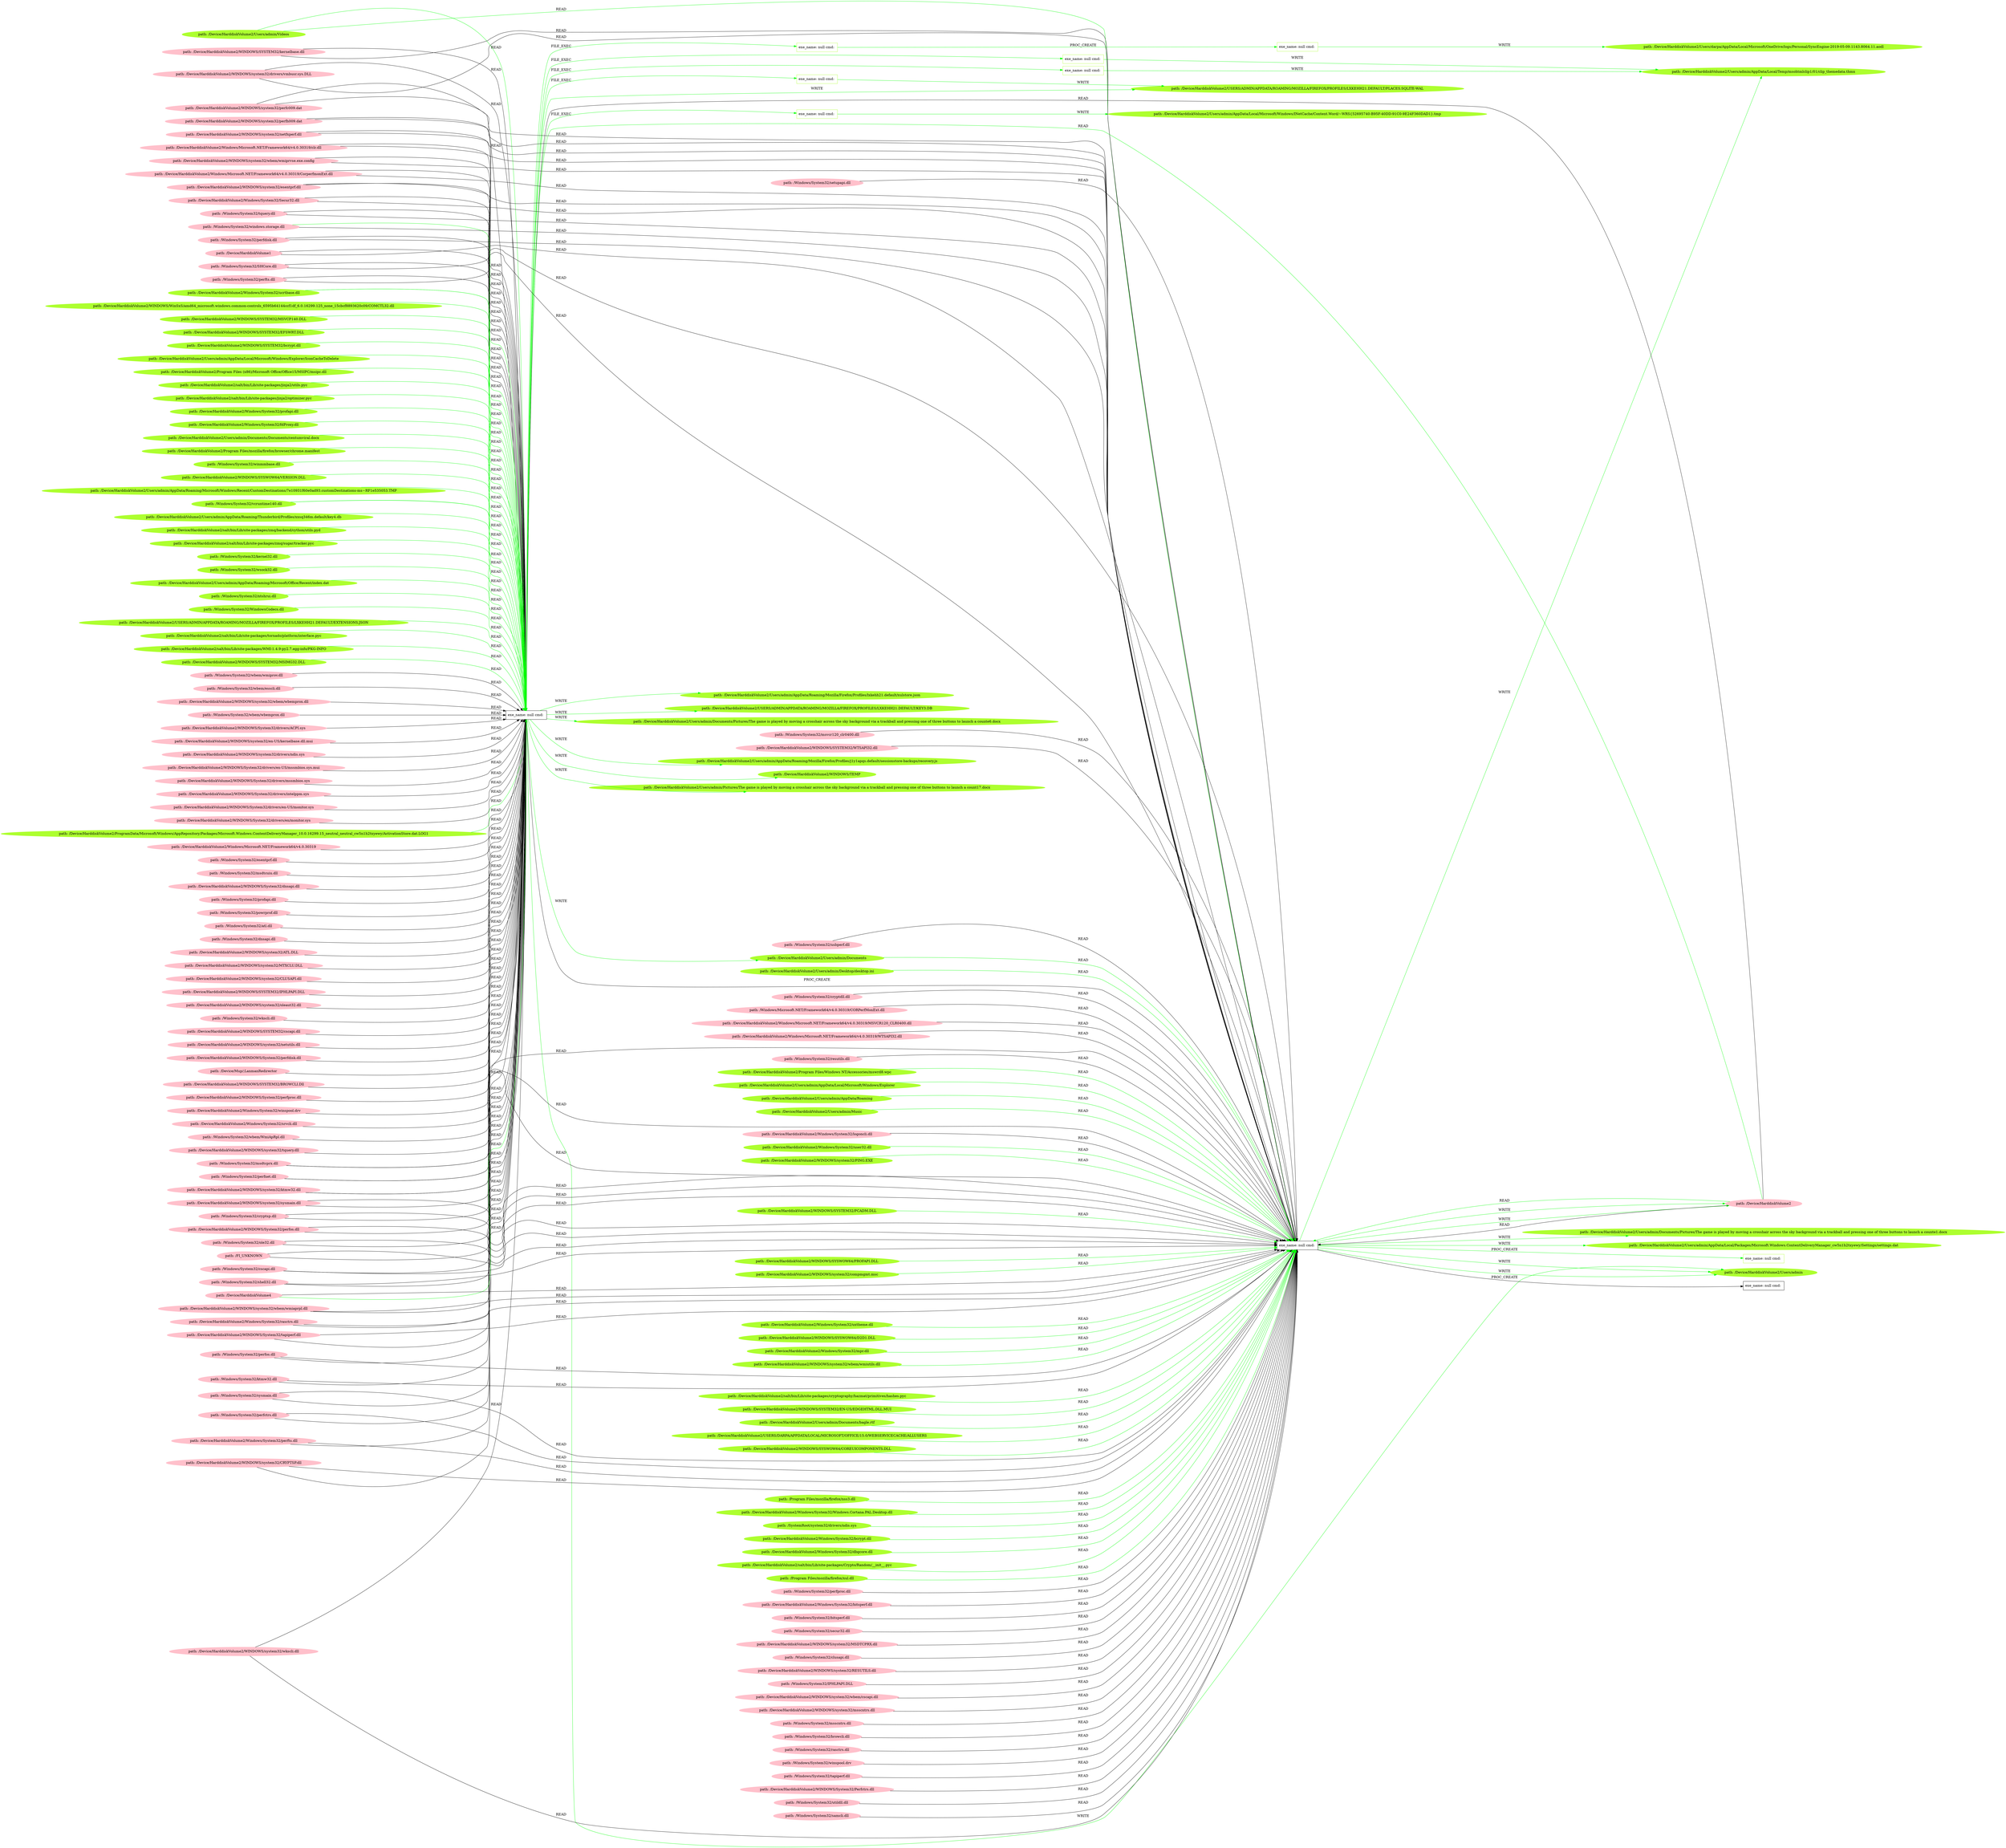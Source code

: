 digraph {
	rankdir=LR
	28 [label="exe_name: null cmd: " color=black shape=box style=solid]
	324 [label="exe_name: null cmd: " color=greenyellow shape=box style=solid]
	28 -> 324 [label=FILE_EXEC color=green]
	28 [label="exe_name: null cmd: " color=black shape=box style=solid]
	328 [label="exe_name: null cmd: " color=greenyellow shape=box style=solid]
	28 -> 328 [label=FILE_EXEC color=green]
	28 [label="exe_name: null cmd: " color=black shape=box style=solid]
	351 [label="exe_name: null cmd: " color=greenyellow shape=box style=solid]
	28 -> 351 [label=FILE_EXEC color=green]
	28 [label="exe_name: null cmd: " color=black shape=box style=solid]
	357 [label="exe_name: null cmd: " color=greenyellow shape=box style=solid]
	28 -> 357 [label=FILE_EXEC color=green]
	28 [label="exe_name: null cmd: " color=black shape=box style=solid]
	370 [label="exe_name: null cmd: " color=greenyellow shape=box style=solid]
	28 -> 370 [label=FILE_EXEC color=green]
	28 [label="exe_name: null cmd: " color=black shape=box style=solid]
	331 [label="path: /Device/HarddiskVolume2/Users/admin/AppData/Roaming/Mozilla/Firefox/Profiles/j1y1apqs.default/sessionstore-backups/recovery.js" color=greenyellow shape=oval style=filled]
	28 -> 331 [label=WRITE color=green]
	369 [label="path: /Device/HarddiskVolume2/Users/admin/Videos" color=greenyellow shape=oval style=filled]
	0 [label="exe_name: null cmd: " color=black shape=box style=solid]
	369 -> 0 [label=READ color=green]
	400 [label="path: /Device/HarddiskVolume2/Windows/System32/mpr.dll" color=greenyellow shape=oval style=filled]
	0 [label="exe_name: null cmd: " color=black shape=box style=solid]
	400 -> 0 [label=READ color=green]
	405 [label="path: /Device/HarddiskVolume2/WINDOWS/system32/wbem/wmiutils.dll" color=greenyellow shape=oval style=filled]
	0 [label="exe_name: null cmd: " color=black shape=box style=solid]
	405 -> 0 [label=READ color=green]
	63 [label="path: /Windows/System32/wbem/wmiprov.dll" color=pink shape=oval style=filled]
	28 [label="exe_name: null cmd: " color=black shape=box style=solid]
	63 -> 28 [label=READ color=black]
	78 [label="path: /Windows/System32/wbem/esscli.dll" color=pink shape=oval style=filled]
	28 [label="exe_name: null cmd: " color=black shape=box style=solid]
	78 -> 28 [label=READ color=black]
	61 [label="path: /Device/HarddiskVolume2/WINDOWS/system32/wbem/wbemprox.dll" color=pink shape=oval style=filled]
	28 [label="exe_name: null cmd: " color=black shape=box style=solid]
	61 -> 28 [label=READ color=black]
	93 [label="path: /Windows/System32/wbem/wbemprox.dll" color=pink shape=oval style=filled]
	28 [label="exe_name: null cmd: " color=black shape=box style=solid]
	93 -> 28 [label=READ color=black]
	154 [label="path: /Device/HarddiskVolume2/WINDOWS/SYSTEM32/kernelbase.dll" color=pink shape=oval style=filled]
	28 [label="exe_name: null cmd: " color=black shape=box style=solid]
	154 -> 28 [label=READ color=black]
	97 [label="path: /Device/HarddiskVolume2/WINDOWS/System32/drivers/ACPI.sys" color=pink shape=oval style=filled]
	28 [label="exe_name: null cmd: " color=black shape=box style=solid]
	97 -> 28 [label=READ color=black]
	55 [label="path: /Device/HarddiskVolume2/WINDOWS/system32/en-US/kernelbase.dll.mui" color=pink shape=oval style=filled]
	28 [label="exe_name: null cmd: " color=black shape=box style=solid]
	55 -> 28 [label=READ color=black]
	112 [label="path: /Device/HarddiskVolume2/WINDOWS/system32/drivers/ndis.sys" color=pink shape=oval style=filled]
	28 [label="exe_name: null cmd: " color=black shape=box style=solid]
	112 -> 28 [label=READ color=black]
	127 [label="path: /Device/HarddiskVolume2/WINDOWS/System32/drivers/en-US/mssmbios.sys.mui" color=pink shape=oval style=filled]
	28 [label="exe_name: null cmd: " color=black shape=box style=solid]
	127 -> 28 [label=READ color=black]
	60 [label="path: /Device/HarddiskVolume2/WINDOWS/System32/drivers/mssmbios.sys" color=pink shape=oval style=filled]
	28 [label="exe_name: null cmd: " color=black shape=box style=solid]
	60 -> 28 [label=READ color=black]
	89 [label="path: /Device/HarddiskVolume2/WINDOWS/System32/drivers/intelppm.sys" color=pink shape=oval style=filled]
	28 [label="exe_name: null cmd: " color=black shape=box style=solid]
	89 -> 28 [label=READ color=black]
	11 [label="path: /Device/HarddiskVolume2/WINDOWS/System32/drivers/en-US/monitor.sys" color=pink shape=oval style=filled]
	28 [label="exe_name: null cmd: " color=black shape=box style=solid]
	11 -> 28 [label=READ color=black]
	85 [label="path: /Device/HarddiskVolume2/WINDOWS/System32/drivers/en/monitor.sys" color=pink shape=oval style=filled]
	28 [label="exe_name: null cmd: " color=black shape=box style=solid]
	85 -> 28 [label=READ color=black]
	361 [label="path: /Device/HarddiskVolume2/ProgramData/Microsoft/Windows/AppRepository/Packages/Microsoft.Windows.ContentDeliveryManager_10.0.16299.15_neutral_neutral_cw5n1h2txyewy/ActivationStore.dat.LOG1" color=greenyellow shape=oval style=filled]
	28 [label="exe_name: null cmd: " color=black shape=box style=solid]
	361 -> 28 [label=READ color=green]
	198 [label="path: /Device/HarddiskVolume2/WINDOWS/system32/drivers/vmbusr.sys.DLL" color=pink shape=oval style=filled]
	28 [label="exe_name: null cmd: " color=black shape=box style=solid]
	198 -> 28 [label=READ color=black]
	274 [label="path: /Device/HarddiskVolume2/WINDOWS/system32/perfc009.dat" color=pink shape=oval style=filled]
	28 [label="exe_name: null cmd: " color=black shape=box style=solid]
	274 -> 28 [label=READ color=black]
	244 [label="path: /Device/HarddiskVolume2/WINDOWS/system32/perfh009.dat" color=pink shape=oval style=filled]
	28 [label="exe_name: null cmd: " color=black shape=box style=solid]
	244 -> 28 [label=READ color=black]
	290 [label="path: /Device/HarddiskVolume2/WINDOWS/system32/netfxperf.dll" color=pink shape=oval style=filled]
	28 [label="exe_name: null cmd: " color=black shape=box style=solid]
	290 -> 28 [label=READ color=black]
	180 [label="path: /Device/HarddiskVolume2/Windows/Microsoft.NET/Framework64/v4.0.30319/clr.dll" color=pink shape=oval style=filled]
	28 [label="exe_name: null cmd: " color=black shape=box style=solid]
	180 -> 28 [label=READ color=black]
	264 [label="path: /Device/HarddiskVolume2/WINDOWS/system32/wbem/wmiprvse.exe.config" color=pink shape=oval style=filled]
	28 [label="exe_name: null cmd: " color=black shape=box style=solid]
	264 -> 28 [label=READ color=black]
	257 [label="path: /Device/HarddiskVolume2/Windows/Microsoft.NET/Framework64/v4.0.30319" color=pink shape=oval style=filled]
	28 [label="exe_name: null cmd: " color=black shape=box style=solid]
	257 -> 28 [label=READ color=black]
	240 [label="path: /Device/HarddiskVolume2/Windows/Microsoft.NET/Framework64/v4.0.30319/CorperfmonExt.dll" color=pink shape=oval style=filled]
	28 [label="exe_name: null cmd: " color=black shape=box style=solid]
	240 -> 28 [label=READ color=black]
	176 [label="path: /Device/HarddiskVolume2/WINDOWS/system32/esentprf.dll" color=pink shape=oval style=filled]
	28 [label="exe_name: null cmd: " color=black shape=box style=solid]
	176 -> 28 [label=READ color=black]
	146 [label="path: /Windows/System32/esentprf.dll" color=pink shape=oval style=filled]
	28 [label="exe_name: null cmd: " color=black shape=box style=solid]
	146 -> 28 [label=READ color=black]
	242 [label="path: /Device/HarddiskVolume2/Windows/System32/Secur32.dll" color=pink shape=oval style=filled]
	28 [label="exe_name: null cmd: " color=black shape=box style=solid]
	242 -> 28 [label=READ color=black]
	238 [label="path: /Windows/System32/msdtcuiu.dll" color=pink shape=oval style=filled]
	28 [label="exe_name: null cmd: " color=black shape=box style=solid]
	238 -> 28 [label=READ color=black]
	182 [label="path: /Windows/System32/ole32.dll" color=pink shape=oval style=filled]
	28 [label="exe_name: null cmd: " color=black shape=box style=solid]
	182 -> 28 [label=READ color=black]
	188 [label="path: /Windows/System32/shell32.dll" color=pink shape=oval style=filled]
	28 [label="exe_name: null cmd: " color=black shape=box style=solid]
	188 -> 28 [label=READ color=black]
	7 [label="path: /Device/HarddiskVolume2/WINDOWS/System32/dnsapi.dll" color=pink shape=oval style=filled]
	28 [label="exe_name: null cmd: " color=black shape=box style=solid]
	7 -> 28 [label=READ color=black]
	202 [label="path: /Windows/System32/profapi.dll" color=pink shape=oval style=filled]
	28 [label="exe_name: null cmd: " color=black shape=box style=solid]
	202 -> 28 [label=READ color=black]
	212 [label="path: /Windows/System32/SHCore.dll" color=pink shape=oval style=filled]
	28 [label="exe_name: null cmd: " color=black shape=box style=solid]
	212 -> 28 [label=READ color=black]
	226 [label="path: /Windows/System32/powrprof.dll" color=pink shape=oval style=filled]
	28 [label="exe_name: null cmd: " color=black shape=box style=solid]
	226 -> 28 [label=READ color=black]
	110 [label="path: /Windows/System32/atl.dll" color=pink shape=oval style=filled]
	28 [label="exe_name: null cmd: " color=black shape=box style=solid]
	110 -> 28 [label=READ color=black]
	111 [label="path: /Windows/System32/dnsapi.dll" color=pink shape=oval style=filled]
	28 [label="exe_name: null cmd: " color=black shape=box style=solid]
	111 -> 28 [label=READ color=black]
	13 [label="path: /Device/HarddiskVolume2/WINDOWS/system32/ATL.DLL" color=pink shape=oval style=filled]
	28 [label="exe_name: null cmd: " color=black shape=box style=solid]
	13 -> 28 [label=READ color=black]
	148 [label="path: /Windows/System32/msdtcprx.dll" color=pink shape=oval style=filled]
	28 [label="exe_name: null cmd: " color=black shape=box style=solid]
	148 -> 28 [label=READ color=black]
	313 [label="path: /Device/HarddiskVolume2/WINDOWS/system32/MTXCLU.DLL" color=pink shape=oval style=filled]
	28 [label="exe_name: null cmd: " color=black shape=box style=solid]
	313 -> 28 [label=READ color=black]
	178 [label="path: /Device/HarddiskVolume2/WINDOWS/system32/CLUSAPI.dll" color=pink shape=oval style=filled]
	28 [label="exe_name: null cmd: " color=black shape=box style=solid]
	178 -> 28 [label=READ color=black]
	208 [label="path: /Device/HarddiskVolume2/WINDOWS/system32/ktmw32.dll" color=pink shape=oval style=filled]
	28 [label="exe_name: null cmd: " color=black shape=box style=solid]
	208 -> 28 [label=READ color=black]
	192 [label="path: /Windows/System32/cryptsp.dll" color=pink shape=oval style=filled]
	28 [label="exe_name: null cmd: " color=black shape=box style=solid]
	192 -> 28 [label=READ color=black]
	204 [label="path: /Windows/System32/ktmw32.dll" color=pink shape=oval style=filled]
	28 [label="exe_name: null cmd: " color=black shape=box style=solid]
	204 -> 28 [label=READ color=black]
	280 [label="path: /Device/HarddiskVolume2/WINDOWS/system32/CRYPTSP.dll" color=pink shape=oval style=filled]
	28 [label="exe_name: null cmd: " color=black shape=box style=solid]
	280 -> 28 [label=READ color=black]
	156 [label="path: /Device/HarddiskVolume2/WINDOWS/SYSTEM32/IPHLPAPI.DLL" color=pink shape=oval style=filled]
	28 [label="exe_name: null cmd: " color=black shape=box style=solid]
	156 -> 28 [label=READ color=black]
	318 [label="path: /Device/HarddiskVolume2/WINDOWS/system32/oleaut32.dll" color=pink shape=oval style=filled]
	28 [label="exe_name: null cmd: " color=black shape=box style=solid]
	318 -> 28 [label=READ color=black]
	150 [label="path: /Device/HarddiskVolume2/WINDOWS/system32/wkscli.dll" color=pink shape=oval style=filled]
	28 [label="exe_name: null cmd: " color=black shape=box style=solid]
	150 -> 28 [label=READ color=black]
	308 [label="path: /Windows/System32/wkscli.dll" color=pink shape=oval style=filled]
	28 [label="exe_name: null cmd: " color=black shape=box style=solid]
	308 -> 28 [label=READ color=black]
	166 [label="path: /Windows/System32/cscapi.dll" color=pink shape=oval style=filled]
	28 [label="exe_name: null cmd: " color=black shape=box style=solid]
	166 -> 28 [label=READ color=black]
	259 [label="path: /Device/HarddiskVolume2/WINDOWS/SYSTEM32/cscapi.dll" color=pink shape=oval style=filled]
	28 [label="exe_name: null cmd: " color=black shape=box style=solid]
	259 -> 28 [label=READ color=black]
	171 [label="path: /Device/HarddiskVolume2/WINDOWS/system32/netutils.dll" color=pink shape=oval style=filled]
	28 [label="exe_name: null cmd: " color=black shape=box style=solid]
	171 -> 28 [label=READ color=black]
	288 [label="path: /Device/HarddiskVolume2/WINDOWS/System32/perfdisk.dll" color=pink shape=oval style=filled]
	28 [label="exe_name: null cmd: " color=black shape=box style=solid]
	288 -> 28 [label=READ color=black]
	210 [label="path: /Windows/System32/perfdisk.dll" color=pink shape=oval style=filled]
	28 [label="exe_name: null cmd: " color=black shape=box style=solid]
	210 -> 28 [label=READ color=black]
	228 [label="path: /Device/HarddiskVolume1" color=pink shape=oval style=filled]
	28 [label="exe_name: null cmd: " color=black shape=box style=solid]
	228 -> 28 [label=READ color=black]
	142 [label="path: /Device/HarddiskVolume2" color=pink shape=oval style=filled]
	28 [label="exe_name: null cmd: " color=black shape=box style=solid]
	142 -> 28 [label=READ color=black]
	200 [label="path: /Windows/System32/perfnet.dll" color=pink shape=oval style=filled]
	28 [label="exe_name: null cmd: " color=black shape=box style=solid]
	200 -> 28 [label=READ color=black]
	237 [label="path: /Device/Mup/;LanmanRedirector" color=pink shape=oval style=filled]
	28 [label="exe_name: null cmd: " color=black shape=box style=solid]
	237 -> 28 [label=READ color=black]
	301 [label="path: /Device/HarddiskVolume2/WINDOWS/SYSTEM32/BROWCLI.Dll" color=pink shape=oval style=filled]
	28 [label="exe_name: null cmd: " color=black shape=box style=solid]
	301 -> 28 [label=READ color=black]
	316 [label="path: /FI_UNKNOWN" color=pink shape=oval style=filled]
	28 [label="exe_name: null cmd: " color=black shape=box style=solid]
	316 -> 28 [label=READ color=black]
	160 [label="path: /Device/HarddiskVolume2/WINDOWS/System32/perfos.dll" color=pink shape=oval style=filled]
	28 [label="exe_name: null cmd: " color=black shape=box style=solid]
	160 -> 28 [label=READ color=black]
	320 [label="path: /Windows/System32/perfos.dll" color=pink shape=oval style=filled]
	28 [label="exe_name: null cmd: " color=black shape=box style=solid]
	320 -> 28 [label=READ color=black]
	140 [label="path: /Device/HarddiskVolume2/WINDOWS/System32/perfproc.dll" color=pink shape=oval style=filled]
	28 [label="exe_name: null cmd: " color=black shape=box style=solid]
	140 -> 28 [label=READ color=black]
	136 [label="path: /Device/HarddiskVolume2/WINDOWS/system32/sysmain.dll" color=pink shape=oval style=filled]
	28 [label="exe_name: null cmd: " color=black shape=box style=solid]
	136 -> 28 [label=READ color=black]
	302 [label="path: /Windows/System32/sysmain.dll" color=pink shape=oval style=filled]
	28 [label="exe_name: null cmd: " color=black shape=box style=solid]
	302 -> 28 [label=READ color=black]
	172 [label="path: /Device/HarddiskVolume2/Windows/System32/rasctrs.dll" color=pink shape=oval style=filled]
	28 [label="exe_name: null cmd: " color=black shape=box style=solid]
	172 -> 28 [label=READ color=black]
	293 [label="path: /Device/HarddiskVolume2/Windows/System32/winspool.drv" color=pink shape=oval style=filled]
	28 [label="exe_name: null cmd: " color=black shape=box style=solid]
	293 -> 28 [label=READ color=black]
	260 [label="path: /Device/HarddiskVolume2/WINDOWS/System32/tapiperf.dll" color=pink shape=oval style=filled]
	28 [label="exe_name: null cmd: " color=black shape=box style=solid]
	260 -> 28 [label=READ color=black]
	294 [label="path: /Windows/System32/perfctrs.dll" color=pink shape=oval style=filled]
	28 [label="exe_name: null cmd: " color=black shape=box style=solid]
	294 -> 28 [label=READ color=black]
	174 [label="path: /Device/HarddiskVolume2/Windows/System32/perfts.dll" color=pink shape=oval style=filled]
	28 [label="exe_name: null cmd: " color=black shape=box style=solid]
	174 -> 28 [label=READ color=black]
	218 [label="path: /Windows/System32/perfts.dll" color=pink shape=oval style=filled]
	28 [label="exe_name: null cmd: " color=black shape=box style=solid]
	218 -> 28 [label=READ color=black]
	76 [label="path: /Device/HarddiskVolume2/Windows/System32/srvcli.dll" color=pink shape=oval style=filled]
	28 [label="exe_name: null cmd: " color=black shape=box style=solid]
	76 -> 28 [label=READ color=black]
	231 [label="path: /Windows/System32/wbem/WmiApRpl.dll" color=pink shape=oval style=filled]
	28 [label="exe_name: null cmd: " color=black shape=box style=solid]
	231 -> 28 [label=READ color=black]
	310 [label="path: /Device/HarddiskVolume2/WINDOWS/system32/wbem/wmiaprpl.dll" color=pink shape=oval style=filled]
	28 [label="exe_name: null cmd: " color=black shape=box style=solid]
	310 -> 28 [label=READ color=black]
	233 [label="path: /Device/HarddiskVolume2/WINDOWS/system32/tquery.dll" color=pink shape=oval style=filled]
	28 [label="exe_name: null cmd: " color=black shape=box style=solid]
	233 -> 28 [label=READ color=black]
	268 [label="path: /Windows/System32/tquery.dll" color=pink shape=oval style=filled]
	28 [label="exe_name: null cmd: " color=black shape=box style=solid]
	268 -> 28 [label=READ color=black]
	28 [label="exe_name: null cmd: " color=black shape=box style=solid]
	0 [label="exe_name: null cmd: " color=black shape=box style=solid]
	28 -> 0 [label=PROC_CREATE color=black]
	316 [label="path: /FI_UNKNOWN" color=pink shape=oval style=filled]
	0 [label="exe_name: null cmd: " color=black shape=box style=solid]
	316 -> 0 [label=READ color=black]
	195 [label="path: /Windows/System32/perfproc.dll" color=pink shape=oval style=filled]
	0 [label="exe_name: null cmd: " color=black shape=box style=solid]
	195 -> 0 [label=READ color=black]
	290 [label="path: /Device/HarddiskVolume2/WINDOWS/system32/netfxperf.dll" color=pink shape=oval style=filled]
	0 [label="exe_name: null cmd: " color=black shape=box style=solid]
	290 -> 0 [label=READ color=black]
	180 [label="path: /Device/HarddiskVolume2/Windows/Microsoft.NET/Framework64/v4.0.30319/clr.dll" color=pink shape=oval style=filled]
	0 [label="exe_name: null cmd: " color=black shape=box style=solid]
	180 -> 0 [label=READ color=black]
	264 [label="path: /Device/HarddiskVolume2/WINDOWS/system32/wbem/wmiprvse.exe.config" color=pink shape=oval style=filled]
	0 [label="exe_name: null cmd: " color=black shape=box style=solid]
	264 -> 0 [label=READ color=black]
	139 [label="path: /Device/HarddiskVolume2/Windows/System32/bitsperf.dll" color=pink shape=oval style=filled]
	0 [label="exe_name: null cmd: " color=black shape=box style=solid]
	139 -> 0 [label=READ color=black]
	287 [label="path: /Windows/System32/bitsperf.dll" color=pink shape=oval style=filled]
	0 [label="exe_name: null cmd: " color=black shape=box style=solid]
	287 -> 0 [label=READ color=black]
	176 [label="path: /Device/HarddiskVolume2/WINDOWS/system32/esentprf.dll" color=pink shape=oval style=filled]
	0 [label="exe_name: null cmd: " color=black shape=box style=solid]
	176 -> 0 [label=READ color=black]
	242 [label="path: /Device/HarddiskVolume2/Windows/System32/Secur32.dll" color=pink shape=oval style=filled]
	0 [label="exe_name: null cmd: " color=black shape=box style=solid]
	242 -> 0 [label=READ color=black]
	270 [label="path: /Windows/System32/secur32.dll" color=pink shape=oval style=filled]
	0 [label="exe_name: null cmd: " color=black shape=box style=solid]
	270 -> 0 [label=READ color=black]
	182 [label="path: /Windows/System32/ole32.dll" color=pink shape=oval style=filled]
	0 [label="exe_name: null cmd: " color=black shape=box style=solid]
	182 -> 0 [label=READ color=black]
	188 [label="path: /Windows/System32/shell32.dll" color=pink shape=oval style=filled]
	0 [label="exe_name: null cmd: " color=black shape=box style=solid]
	188 -> 0 [label=READ color=black]
	212 [label="path: /Windows/System32/SHCore.dll" color=pink shape=oval style=filled]
	0 [label="exe_name: null cmd: " color=black shape=box style=solid]
	212 -> 0 [label=READ color=black]
	164 [label="path: /Windows/System32/windows.storage.dll" color=pink shape=oval style=filled]
	0 [label="exe_name: null cmd: " color=black shape=box style=solid]
	164 -> 0 [label=READ color=black]
	148 [label="path: /Windows/System32/msdtcprx.dll" color=pink shape=oval style=filled]
	0 [label="exe_name: null cmd: " color=black shape=box style=solid]
	148 -> 0 [label=READ color=black]
	278 [label="path: /Device/HarddiskVolume2/WINDOWS/system32/MSDTCPRX.dll" color=pink shape=oval style=filled]
	0 [label="exe_name: null cmd: " color=black shape=box style=solid]
	278 -> 0 [label=READ color=black]
	187 [label="path: /Windows/System32/clusapi.dll" color=pink shape=oval style=filled]
	0 [label="exe_name: null cmd: " color=black shape=box style=solid]
	187 -> 0 [label=READ color=black]
	204 [label="path: /Windows/System32/ktmw32.dll" color=pink shape=oval style=filled]
	0 [label="exe_name: null cmd: " color=black shape=box style=solid]
	204 -> 0 [label=READ color=black]
	208 [label="path: /Device/HarddiskVolume2/WINDOWS/system32/ktmw32.dll" color=pink shape=oval style=filled]
	0 [label="exe_name: null cmd: " color=black shape=box style=solid]
	208 -> 0 [label=READ color=black]
	304 [label="path: /Device/HarddiskVolume2/WINDOWS/system32/RESUTILS.dll" color=pink shape=oval style=filled]
	0 [label="exe_name: null cmd: " color=black shape=box style=solid]
	304 -> 0 [label=READ color=black]
	273 [label="path: /Windows/System32/IPHLPAPI.DLL" color=pink shape=oval style=filled]
	0 [label="exe_name: null cmd: " color=black shape=box style=solid]
	273 -> 0 [label=READ color=black]
	154 [label="path: /Device/HarddiskVolume2/WINDOWS/SYSTEM32/kernelbase.dll" color=pink shape=oval style=filled]
	0 [label="exe_name: null cmd: " color=black shape=box style=solid]
	154 -> 0 [label=READ color=black]
	150 [label="path: /Device/HarddiskVolume2/WINDOWS/system32/wkscli.dll" color=pink shape=oval style=filled]
	0 [label="exe_name: null cmd: " color=black shape=box style=solid]
	150 -> 0 [label=READ color=black]
	135 [label="path: /Device/HarddiskVolume2/WINDOWS/system32/wbem/cscapi.dll" color=pink shape=oval style=filled]
	0 [label="exe_name: null cmd: " color=black shape=box style=solid]
	135 -> 0 [label=READ color=black]
	166 [label="path: /Windows/System32/cscapi.dll" color=pink shape=oval style=filled]
	0 [label="exe_name: null cmd: " color=black shape=box style=solid]
	166 -> 0 [label=READ color=black]
	283 [label="path: /Device/HarddiskVolume2/WINDOWS/system32/msscntrs.dll" color=pink shape=oval style=filled]
	0 [label="exe_name: null cmd: " color=black shape=box style=solid]
	283 -> 0 [label=READ color=black]
	307 [label="path: /Windows/System32/msscntrs.dll" color=pink shape=oval style=filled]
	0 [label="exe_name: null cmd: " color=black shape=box style=solid]
	307 -> 0 [label=READ color=black]
	210 [label="path: /Windows/System32/perfdisk.dll" color=pink shape=oval style=filled]
	0 [label="exe_name: null cmd: " color=black shape=box style=solid]
	210 -> 0 [label=READ color=black]
	228 [label="path: /Device/HarddiskVolume1" color=pink shape=oval style=filled]
	0 [label="exe_name: null cmd: " color=black shape=box style=solid]
	228 -> 0 [label=READ color=black]
	142 [label="path: /Device/HarddiskVolume2" color=pink shape=oval style=filled]
	0 [label="exe_name: null cmd: " color=black shape=box style=solid]
	142 -> 0 [label=READ color=black]
	200 [label="path: /Windows/System32/perfnet.dll" color=pink shape=oval style=filled]
	0 [label="exe_name: null cmd: " color=black shape=box style=solid]
	200 -> 0 [label=READ color=black]
	250 [label="path: /Device/HarddiskVolume4" color=pink shape=oval style=filled]
	0 [label="exe_name: null cmd: " color=black shape=box style=solid]
	250 -> 0 [label=READ color=black]
	160 [label="path: /Device/HarddiskVolume2/WINDOWS/System32/perfos.dll" color=pink shape=oval style=filled]
	0 [label="exe_name: null cmd: " color=black shape=box style=solid]
	160 -> 0 [label=READ color=black]
	246 [label="path: /Windows/System32/browcli.dll" color=pink shape=oval style=filled]
	0 [label="exe_name: null cmd: " color=black shape=box style=solid]
	246 -> 0 [label=READ color=black]
	320 [label="path: /Windows/System32/perfos.dll" color=pink shape=oval style=filled]
	0 [label="exe_name: null cmd: " color=black shape=box style=solid]
	320 -> 0 [label=READ color=black]
	136 [label="path: /Device/HarddiskVolume2/WINDOWS/system32/sysmain.dll" color=pink shape=oval style=filled]
	0 [label="exe_name: null cmd: " color=black shape=box style=solid]
	136 -> 0 [label=READ color=black]
	172 [label="path: /Device/HarddiskVolume2/Windows/System32/rasctrs.dll" color=pink shape=oval style=filled]
	0 [label="exe_name: null cmd: " color=black shape=box style=solid]
	172 -> 0 [label=READ color=black]
	302 [label="path: /Windows/System32/sysmain.dll" color=pink shape=oval style=filled]
	0 [label="exe_name: null cmd: " color=black shape=box style=solid]
	302 -> 0 [label=READ color=black]
	197 [label="path: /Windows/System32/rasctrs.dll" color=pink shape=oval style=filled]
	0 [label="exe_name: null cmd: " color=black shape=box style=solid]
	197 -> 0 [label=READ color=black]
	162 [label="path: /Windows/System32/winspool.drv" color=pink shape=oval style=filled]
	0 [label="exe_name: null cmd: " color=black shape=box style=solid]
	162 -> 0 [label=READ color=black]
	217 [label="path: /Windows/System32/tapiperf.dll" color=pink shape=oval style=filled]
	0 [label="exe_name: null cmd: " color=black shape=box style=solid]
	217 -> 0 [label=READ color=black]
	260 [label="path: /Device/HarddiskVolume2/WINDOWS/System32/tapiperf.dll" color=pink shape=oval style=filled]
	0 [label="exe_name: null cmd: " color=black shape=box style=solid]
	260 -> 0 [label=READ color=black]
	184 [label="path: /Device/HarddiskVolume2/WINDOWS/System32/Perfctrs.dll" color=pink shape=oval style=filled]
	0 [label="exe_name: null cmd: " color=black shape=box style=solid]
	184 -> 0 [label=READ color=black]
	294 [label="path: /Windows/System32/perfctrs.dll" color=pink shape=oval style=filled]
	0 [label="exe_name: null cmd: " color=black shape=box style=solid]
	294 -> 0 [label=READ color=black]
	174 [label="path: /Device/HarddiskVolume2/Windows/System32/perfts.dll" color=pink shape=oval style=filled]
	0 [label="exe_name: null cmd: " color=black shape=box style=solid]
	174 -> 0 [label=READ color=black]
	218 [label="path: /Windows/System32/perfts.dll" color=pink shape=oval style=filled]
	0 [label="exe_name: null cmd: " color=black shape=box style=solid]
	218 -> 0 [label=READ color=black]
	276 [label="path: /Windows/System32/utildll.dll" color=pink shape=oval style=filled]
	0 [label="exe_name: null cmd: " color=black shape=box style=solid]
	276 -> 0 [label=READ color=black]
	121 [label="path: /Windows/System32/samcli.dll" color=pink shape=oval style=filled]
	0 [label="exe_name: null cmd: " color=black shape=box style=solid]
	121 -> 0 [label=READ color=black]
	266 [label="path: /Windows/System32/setupapi.dll" color=pink shape=oval style=filled]
	0 [label="exe_name: null cmd: " color=black shape=box style=solid]
	266 -> 0 [label=READ color=black]
	263 [label="path: /Windows/System32/usbperf.dll" color=pink shape=oval style=filled]
	0 [label="exe_name: null cmd: " color=black shape=box style=solid]
	263 -> 0 [label=READ color=black]
	310 [label="path: /Device/HarddiskVolume2/WINDOWS/system32/wbem/wmiaprpl.dll" color=pink shape=oval style=filled]
	0 [label="exe_name: null cmd: " color=black shape=box style=solid]
	310 -> 0 [label=READ color=black]
	88 [label="path: /Windows/System32/cryptdll.dll" color=pink shape=oval style=filled]
	0 [label="exe_name: null cmd: " color=black shape=box style=solid]
	88 -> 0 [label=READ color=black]
	268 [label="path: /Windows/System32/tquery.dll" color=pink shape=oval style=filled]
	0 [label="exe_name: null cmd: " color=black shape=box style=solid]
	268 -> 0 [label=READ color=black]
	198 [label="path: /Device/HarddiskVolume2/WINDOWS/system32/drivers/vmbusr.sys.DLL" color=pink shape=oval style=filled]
	0 [label="exe_name: null cmd: " color=black shape=box style=solid]
	198 -> 0 [label=READ color=black]
	274 [label="path: /Device/HarddiskVolume2/WINDOWS/system32/perfc009.dat" color=pink shape=oval style=filled]
	0 [label="exe_name: null cmd: " color=black shape=box style=solid]
	274 -> 0 [label=READ color=black]
	244 [label="path: /Device/HarddiskVolume2/WINDOWS/system32/perfh009.dat" color=pink shape=oval style=filled]
	0 [label="exe_name: null cmd: " color=black shape=box style=solid]
	244 -> 0 [label=READ color=black]
	240 [label="path: /Device/HarddiskVolume2/Windows/Microsoft.NET/Framework64/v4.0.30319/CorperfmonExt.dll" color=pink shape=oval style=filled]
	0 [label="exe_name: null cmd: " color=black shape=box style=solid]
	240 -> 0 [label=READ color=black]
	221 [label="path: /Windows/Microsoft.NET/Framework64/v4.0.30319/CORPerfMonExt.dll" color=pink shape=oval style=filled]
	0 [label="exe_name: null cmd: " color=black shape=box style=solid]
	221 -> 0 [label=READ color=black]
	234 [label="path: /Device/HarddiskVolume2/Windows/Microsoft.NET/Framework64/v4.0.30319/MSVCR120_CLR0400.dll" color=pink shape=oval style=filled]
	0 [label="exe_name: null cmd: " color=black shape=box style=solid]
	234 -> 0 [label=READ color=black]
	253 [label="path: /Windows/System32/msvcr120_clr0400.dll" color=pink shape=oval style=filled]
	0 [label="exe_name: null cmd: " color=black shape=box style=solid]
	253 -> 0 [label=READ color=black]
	120 [label="path: /Device/HarddiskVolume2/WINDOWS/SYSTEM32/WTSAPI32.dll" color=pink shape=oval style=filled]
	0 [label="exe_name: null cmd: " color=black shape=box style=solid]
	120 -> 0 [label=READ color=black]
	105 [label="path: /Device/HarddiskVolume2/Windows/Microsoft.NET/Framework64/v4.0.30319/WTSAPI32.dll" color=pink shape=oval style=filled]
	0 [label="exe_name: null cmd: " color=black shape=box style=solid]
	105 -> 0 [label=READ color=black]
	296 [label="path: /Windows/System32/resutils.dll" color=pink shape=oval style=filled]
	0 [label="exe_name: null cmd: " color=black shape=box style=solid]
	296 -> 0 [label=READ color=black]
	192 [label="path: /Windows/System32/cryptsp.dll" color=pink shape=oval style=filled]
	0 [label="exe_name: null cmd: " color=black shape=box style=solid]
	192 -> 0 [label=READ color=black]
	280 [label="path: /Device/HarddiskVolume2/WINDOWS/system32/CRYPTSP.dll" color=pink shape=oval style=filled]
	0 [label="exe_name: null cmd: " color=black shape=box style=solid]
	280 -> 0 [label=READ color=black]
	24 [label="path: /Device/HarddiskVolume2/Windows/System32/logoncli.dll" color=pink shape=oval style=filled]
	0 [label="exe_name: null cmd: " color=black shape=box style=solid]
	24 -> 0 [label=READ color=black]
	0 [label="exe_name: null cmd: " color=black shape=box style=solid]
	1 [label="exe_name: null cmd: " color=black shape=box style=solid]
	0 -> 1 [label=PROC_CREATE color=black]
	0 [label="exe_name: null cmd: " color=black shape=box style=solid]
	391 [label="path: /Device/HarddiskVolume2/Users/admin/AppData/Local/Packages/Microsoft.Windows.ContentDeliveryManager_cw5n1h2txyewy/Settings/settings.dat" color=greenyellow shape=oval style=filled]
	0 -> 391 [label=WRITE color=green]
	369 [label="path: /Device/HarddiskVolume2/Users/admin/Videos" color=greenyellow shape=oval style=filled]
	28 [label="exe_name: null cmd: " color=black shape=box style=solid]
	369 -> 28 [label=READ color=green]
	338 [label="path: /Device/HarddiskVolume2/Users/admin/Documents" color=greenyellow shape=oval style=filled]
	0 [label="exe_name: null cmd: " color=black shape=box style=solid]
	338 -> 0 [label=READ color=green]
	326 [label="path: /Device/HarddiskVolume2/Windows/System32/ucrtbase.dll" color=greenyellow shape=oval style=filled]
	28 [label="exe_name: null cmd: " color=black shape=box style=solid]
	326 -> 28 [label=READ color=green]
	389 [label="path: /Device/HarddiskVolume2/Windows/System32/user32.dll" color=greenyellow shape=oval style=filled]
	0 [label="exe_name: null cmd: " color=black shape=box style=solid]
	389 -> 0 [label=READ color=green]
	374 [label="path: /Device/HarddiskVolume2/WINDOWS/WinSxS/amd64_microsoft.windows.common-controls_6595b64144ccf1df_6.0.16299.125_none_15cbcf8893620c09/COMCTL32.dll" color=greenyellow shape=oval style=filled]
	28 [label="exe_name: null cmd: " color=black shape=box style=solid]
	374 -> 28 [label=READ color=green]
	142 [label="path: /Device/HarddiskVolume2" color=pink shape=oval style=filled]
	0 [label="exe_name: null cmd: " color=black shape=box style=solid]
	142 -> 0 [label=READ color=green]
	390 [label="path: /Device/HarddiskVolume2/WINDOWS/system32/PING.EXE" color=greenyellow shape=oval style=filled]
	0 [label="exe_name: null cmd: " color=black shape=box style=solid]
	390 -> 0 [label=READ color=green]
	250 [label="path: /Device/HarddiskVolume4" color=pink shape=oval style=filled]
	28 [label="exe_name: null cmd: " color=black shape=box style=solid]
	250 -> 28 [label=READ color=green]
	394 [label="path: /Device/HarddiskVolume2/Users/admin/Desktop/desktop.ini" color=greenyellow shape=oval style=filled]
	0 [label="exe_name: null cmd: " color=black shape=box style=solid]
	394 -> 0 [label=READ color=green]
	385 [label="path: /Device/HarddiskVolume2/Program Files/Windows NT/Accessories/mswrd8.wpc" color=greenyellow shape=oval style=filled]
	0 [label="exe_name: null cmd: " color=black shape=box style=solid]
	385 -> 0 [label=READ color=green]
	142 [label="path: /Device/HarddiskVolume2" color=pink shape=oval style=filled]
	28 [label="exe_name: null cmd: " color=black shape=box style=solid]
	142 -> 28 [label=READ color=green]
	396 [label="path: /Device/HarddiskVolume2/Users/admin/AppData/Local/Microsoft/Windows/Explorer" color=greenyellow shape=oval style=filled]
	0 [label="exe_name: null cmd: " color=black shape=box style=solid]
	396 -> 0 [label=READ color=green]
	353 [label="path: /Device/HarddiskVolume2/WINDOWS/SYSTEM32/MSVCP140.DLL" color=greenyellow shape=oval style=filled]
	28 [label="exe_name: null cmd: " color=black shape=box style=solid]
	353 -> 28 [label=READ color=green]
	397 [label="path: /Device/HarddiskVolume2/Users/admin/AppData/Roaming" color=greenyellow shape=oval style=filled]
	0 [label="exe_name: null cmd: " color=black shape=box style=solid]
	397 -> 0 [label=READ color=green]
	398 [label="path: /Device/HarddiskVolume2/Users/admin/Music" color=greenyellow shape=oval style=filled]
	0 [label="exe_name: null cmd: " color=black shape=box style=solid]
	398 -> 0 [label=READ color=green]
	377 [label="path: /Device/HarddiskVolume2/WINDOWS/SYSTEM32/EFSWRT.DLL" color=greenyellow shape=oval style=filled]
	28 [label="exe_name: null cmd: " color=black shape=box style=solid]
	377 -> 28 [label=READ color=green]
	335 [label="path: /Device/HarddiskVolume2/WINDOWS/SYSTEM32/bcrypt.dll" color=greenyellow shape=oval style=filled]
	28 [label="exe_name: null cmd: " color=black shape=box style=solid]
	335 -> 28 [label=READ color=green]
	379 [label="path: /Device/HarddiskVolume2/Windows/System32/uxtheme.dll" color=greenyellow shape=oval style=filled]
	0 [label="exe_name: null cmd: " color=black shape=box style=solid]
	379 -> 0 [label=READ color=green]
	342 [label="path: /Device/HarddiskVolume2/Users/admin/AppData/Local/Microsoft/Windows/Explorer/IconCacheToDelete" color=greenyellow shape=oval style=filled]
	28 [label="exe_name: null cmd: " color=black shape=box style=solid]
	342 -> 28 [label=READ color=green]
	399 [label="path: /Device/HarddiskVolume2/WINDOWS/SYSWOW64/D2D1.DLL" color=greenyellow shape=oval style=filled]
	0 [label="exe_name: null cmd: " color=black shape=box style=solid]
	399 -> 0 [label=READ color=green]
	404 [label="path: /Device/HarddiskVolume2/WINDOWS/SYSTEM32/PCADM.DLL" color=greenyellow shape=oval style=filled]
	0 [label="exe_name: null cmd: " color=black shape=box style=solid]
	404 -> 0 [label=READ color=green]
	337 [label="path: /Device/HarddiskVolume2/Program Files (x86)/Microsoft Office/Office15/MSIPC/msipc.dll" color=greenyellow shape=oval style=filled]
	28 [label="exe_name: null cmd: " color=black shape=box style=solid]
	337 -> 28 [label=READ color=green]
	326 [label="path: /Device/HarddiskVolume2/Windows/System32/ucrtbase.dll" color=greenyellow shape=oval style=filled]
	28 [label="exe_name: null cmd: " color=black shape=box style=solid]
	326 -> 28 [label=READ color=green]
	323 [label="path: /Device/HarddiskVolume2/salt/bin/Lib/site-packages/jinja2/utils.pyc" color=greenyellow shape=oval style=filled]
	28 [label="exe_name: null cmd: " color=black shape=box style=solid]
	323 -> 28 [label=READ color=green]
	341 [label="path: /Device/HarddiskVolume2/salt/bin/Lib/site-packages/jinja2/optimizer.pyc" color=greenyellow shape=oval style=filled]
	28 [label="exe_name: null cmd: " color=black shape=box style=solid]
	341 -> 28 [label=READ color=green]
	380 [label="path: /Device/HarddiskVolume2/salt/bin/Lib/site-packages/cryptography/hazmat/primitives/hashes.pyc" color=greenyellow shape=oval style=filled]
	0 [label="exe_name: null cmd: " color=black shape=box style=solid]
	380 -> 0 [label=READ color=green]
	349 [label="path: /Device/HarddiskVolume2/Windows/System32/profapi.dll" color=greenyellow shape=oval style=filled]
	28 [label="exe_name: null cmd: " color=black shape=box style=solid]
	349 -> 28 [label=READ color=green]
	366 [label="path: /Device/HarddiskVolume2/Windows/System32/fdProxy.dll" color=greenyellow shape=oval style=filled]
	28 [label="exe_name: null cmd: " color=black shape=box style=solid]
	366 -> 28 [label=READ color=green]
	407 [label="path: /Device/HarddiskVolume2/WINDOWS/SYSTEM32/EN-US/EDGEHTML.DLL.MUI" color=greenyellow shape=oval style=filled]
	0 [label="exe_name: null cmd: " color=black shape=box style=solid]
	407 -> 0 [label=READ color=green]
	28 [label="exe_name: null cmd: " color=black shape=box style=solid]
	360 [label="path: /Device/HarddiskVolume2/WINDOWS/TEMP" color=greenyellow shape=oval style=filled]
	28 -> 360 [label=WRITE color=green]
	402 [label="path: /Device/HarddiskVolume2/Users/admin/Documents/bagle.rtf" color=greenyellow shape=oval style=filled]
	0 [label="exe_name: null cmd: " color=black shape=box style=solid]
	402 -> 0 [label=READ color=green]
	348 [label="path: /Device/HarddiskVolume2/Users/admin/Documents/Documents/centumviral.docx" color=greenyellow shape=oval style=filled]
	28 [label="exe_name: null cmd: " color=black shape=box style=solid]
	348 -> 28 [label=READ color=green]
	355 [label="path: /Device/HarddiskVolume2/Program Files/mozilla/firefox/browser/chrome.manifest" color=greenyellow shape=oval style=filled]
	28 [label="exe_name: null cmd: " color=black shape=box style=solid]
	355 -> 28 [label=READ color=green]
	413 [label="path: /Device/HarddiskVolume2/USERS/DARPA/APPDATA/LOCAL/MICROSOFT/OFFICE/15.0/WEBSERVICECACHE/ALLUSERS" color=greenyellow shape=oval style=filled]
	0 [label="exe_name: null cmd: " color=black shape=box style=solid]
	413 -> 0 [label=READ color=green]
	28 [label="exe_name: null cmd: " color=black shape=box style=solid]
	346 [label="path: /Device/HarddiskVolume2/Users/admin/Pictures/The game is played by moving a crosshair across the sky background via a trackball and pressing one of three buttons to launch a count17.docx" color=greenyellow shape=oval style=filled]
	28 -> 346 [label=WRITE color=green]
	0 [label="exe_name: null cmd: " color=black shape=box style=solid]
	142 [label="path: /Device/HarddiskVolume2" color=pink shape=oval style=filled]
	0 -> 142 [label=WRITE color=green]
	0 [label="exe_name: null cmd: " color=black shape=box style=solid]
	142 [label="path: /Device/HarddiskVolume2" color=pink shape=oval style=filled]
	0 -> 142 [label=WRITE color=green]
	373 [label="path: /Windows/System32/winmmbase.dll" color=greenyellow shape=oval style=filled]
	28 [label="exe_name: null cmd: " color=black shape=box style=solid]
	373 -> 28 [label=READ color=green]
	334 [label="path: /Device/HarddiskVolume2/WINDOWS/SYSWOW64/VERSION.DLL" color=greenyellow shape=oval style=filled]
	28 [label="exe_name: null cmd: " color=black shape=box style=solid]
	334 -> 28 [label=READ color=green]
	28 [label="exe_name: null cmd: " color=black shape=box style=solid]
	338 [label="path: /Device/HarddiskVolume2/Users/admin/Documents" color=greenyellow shape=oval style=filled]
	28 -> 338 [label=WRITE color=green]
	345 [label="path: /Device/HarddiskVolume2/Users/admin/AppData/Roaming/Microsoft/Windows/Recent/CustomDestinations/7e10931f60e0ad93.customDestinations-ms~RF1e535053.TMP" color=greenyellow shape=oval style=filled]
	28 [label="exe_name: null cmd: " color=black shape=box style=solid]
	345 -> 28 [label=READ color=green]
	357 [label="exe_name: null cmd: " color=greenyellow shape=box style=solid]
	352 [label="path: /Device/HarddiskVolume2/Users/admin/AppData/Local/Temp/msohtmlclip1/01/clip_themedata.thmx" color=greenyellow shape=oval style=filled]
	357 -> 352 [label=WRITE color=green]
	0 [label="exe_name: null cmd: " color=black shape=box style=solid]
	327 [label="path: /Device/HarddiskVolume2/Users/admin" color=greenyellow shape=oval style=filled]
	0 -> 327 [label=WRITE color=green]
	28 [label="exe_name: null cmd: " color=black shape=box style=solid]
	367 [label="path: /Device/HarddiskVolume2/Users/admin/AppData/Roaming/Mozilla/Firefox/Profiles/lxkehh21.default/xulstore.json" color=greenyellow shape=oval style=filled]
	28 -> 367 [label=WRITE color=green]
	328 [label="exe_name: null cmd: " color=greenyellow shape=box style=solid]
	329 [label="path: /Device/HarddiskVolume2/USERS/ADMIN/APPDATA/ROAMING/MOZILLA/FIREFOX/PROFILES/LXKEHH21.DEFAULT/PLACES.SQLITE-WAL" color=greenyellow shape=oval style=filled]
	328 -> 329 [label=WRITE color=green]
	370 [label="exe_name: null cmd: " color=greenyellow shape=box style=solid]
	371 [label="exe_name: null cmd: " color=greenyellow shape=box style=solid]
	370 -> 371 [label=PROC_CREATE color=green]
	371 [label="exe_name: null cmd: " color=greenyellow shape=box style=solid]
	372 [label="path: /Device/HarddiskVolume2/Users/darpa/AppData/Local/Microsoft/OneDrive/logs/Personal/SyncEngine-2019-05-09.1143.8064.11.aodl" color=greenyellow shape=oval style=filled]
	371 -> 372 [label=WRITE color=green]
	412 [label="path: /Device/HarddiskVolume2/WINDOWS/SYSWOW64/COREUICOMPONENTS.DLL" color=greenyellow shape=oval style=filled]
	0 [label="exe_name: null cmd: " color=black shape=box style=solid]
	412 -> 0 [label=READ color=green]
	333 [label="path: /Windows/System32/vcruntime140.dll" color=greenyellow shape=oval style=filled]
	28 [label="exe_name: null cmd: " color=black shape=box style=solid]
	333 -> 28 [label=READ color=green]
	336 [label="path: /Device/HarddiskVolume2/Users/admin/AppData/Roaming/Thunderbird/Profiles/xxsq346m.default/key4.db" color=greenyellow shape=oval style=filled]
	28 [label="exe_name: null cmd: " color=black shape=box style=solid]
	336 -> 28 [label=READ color=green]
	376 [label="path: /Device/HarddiskVolume2/salt/bin/Lib/site-packages/zmq/backend/cython/utils.pyd" color=greenyellow shape=oval style=filled]
	28 [label="exe_name: null cmd: " color=black shape=box style=solid]
	376 -> 28 [label=READ color=green]
	356 [label="path: /Device/HarddiskVolume2/salt/bin/Lib/site-packages/zmq/sugar/tracker.pyc" color=greenyellow shape=oval style=filled]
	28 [label="exe_name: null cmd: " color=black shape=box style=solid]
	356 -> 28 [label=READ color=green]
	384 [label="path: /Device/HarddiskVolume2/WINDOWS/SYSWOW64/PROFAPI.DLL" color=greenyellow shape=oval style=filled]
	0 [label="exe_name: null cmd: " color=black shape=box style=solid]
	384 -> 0 [label=READ color=green]
	365 [label="path: /Windows/System32/kernel32.dll" color=greenyellow shape=oval style=filled]
	28 [label="exe_name: null cmd: " color=black shape=box style=solid]
	365 -> 28 [label=READ color=green]
	333 [label="path: /Windows/System32/vcruntime140.dll" color=greenyellow shape=oval style=filled]
	28 [label="exe_name: null cmd: " color=black shape=box style=solid]
	333 -> 28 [label=READ color=green]
	362 [label="path: /Windows/System32/wsock32.dll" color=greenyellow shape=oval style=filled]
	28 [label="exe_name: null cmd: " color=black shape=box style=solid]
	362 -> 28 [label=READ color=green]
	0 [label="exe_name: null cmd: " color=black shape=box style=solid]
	352 [label="path: /Device/HarddiskVolume2/Users/admin/AppData/Local/Temp/msohtmlclip1/01/clip_themedata.thmx" color=greenyellow shape=oval style=filled]
	0 -> 352 [label=WRITE color=green]
	351 [label="exe_name: null cmd: " color=greenyellow shape=box style=solid]
	352 [label="path: /Device/HarddiskVolume2/Users/admin/AppData/Local/Temp/msohtmlclip1/01/clip_themedata.thmx" color=greenyellow shape=oval style=filled]
	351 -> 352 [label=WRITE color=green]
	28 [label="exe_name: null cmd: " color=black shape=box style=solid]
	329 [label="path: /Device/HarddiskVolume2/USERS/ADMIN/APPDATA/ROAMING/MOZILLA/FIREFOX/PROFILES/LXKEHH21.DEFAULT/PLACES.SQLITE-WAL" color=greenyellow shape=oval style=filled]
	28 -> 329 [label=WRITE color=green]
	414 [label="path: /Device/HarddiskVolume2/WINDOWS/system32/compmgmt.msc" color=greenyellow shape=oval style=filled]
	0 [label="exe_name: null cmd: " color=black shape=box style=solid]
	414 -> 0 [label=READ color=green]
	330 [label="path: /Device/HarddiskVolume2/Users/admin/AppData/Roaming/Microsoft/Office/Recent/index.dat" color=greenyellow shape=oval style=filled]
	28 [label="exe_name: null cmd: " color=black shape=box style=solid]
	330 -> 28 [label=READ color=green]
	324 [label="exe_name: null cmd: " color=greenyellow shape=box style=solid]
	325 [label="path: /Device/HarddiskVolume2/Users/admin/AppData/Local/Microsoft/Windows/INetCache/Content.Word/~WRS{52695740-B95F-40DD-91C0-9E24F360DAD1}.tmp" color=greenyellow shape=oval style=filled]
	324 -> 325 [label=WRITE color=green]
	393 [label="path: /Program Files/mozilla/firefox/nss3.dll" color=greenyellow shape=oval style=filled]
	0 [label="exe_name: null cmd: " color=black shape=box style=solid]
	393 -> 0 [label=READ color=green]
	364 [label="path: /Windows/System32/ntshrui.dll" color=greenyellow shape=oval style=filled]
	28 [label="exe_name: null cmd: " color=black shape=box style=solid]
	364 -> 28 [label=READ color=green]
	28 [label="exe_name: null cmd: " color=black shape=box style=solid]
	327 [label="path: /Device/HarddiskVolume2/Users/admin" color=greenyellow shape=oval style=filled]
	28 -> 327 [label=WRITE color=green]
	406 [label="path: /Device/HarddiskVolume2/Windows/System32/Windows.Cortana.PAL.Desktop.dll" color=greenyellow shape=oval style=filled]
	0 [label="exe_name: null cmd: " color=black shape=box style=solid]
	406 -> 0 [label=READ color=green]
	387 [label="path: /SystemRoot/system32/drivers/ndis.sys" color=greenyellow shape=oval style=filled]
	0 [label="exe_name: null cmd: " color=black shape=box style=solid]
	387 -> 0 [label=READ color=green]
	0 [label="exe_name: null cmd: " color=black shape=box style=solid]
	410 [label="path: /Device/HarddiskVolume2/Users/admin/Documents/Pictures/The game is played by moving a crosshair across the sky background via a trackball and pressing one of three buttons to launch a counte1.docx" color=greenyellow shape=oval style=filled]
	0 -> 410 [label=WRITE color=green]
	347 [label="path: /Windows/System32/WindowsCodecs.dll" color=greenyellow shape=oval style=filled]
	28 [label="exe_name: null cmd: " color=black shape=box style=solid]
	347 -> 28 [label=READ color=green]
	28 [label="exe_name: null cmd: " color=black shape=box style=solid]
	344 [label="path: /Device/HarddiskVolume2/USERS/ADMIN/APPDATA/ROAMING/MOZILLA/FIREFOX/PROFILES/LXKEHH21.DEFAULT/KEY3.DB" color=greenyellow shape=oval style=filled]
	28 -> 344 [label=WRITE color=green]
	340 [label="path: /Device/HarddiskVolume2/USERS/ADMIN/APPDATA/ROAMING/MOZILLA/FIREFOX/PROFILES/LXKEHH21.DEFAULT/EXTENSIONS.JSON" color=greenyellow shape=oval style=filled]
	28 [label="exe_name: null cmd: " color=black shape=box style=solid]
	340 -> 28 [label=READ color=green]
	401 [label="path: /Device/HarddiskVolume2/Windows/System32/bcrypt.dll" color=greenyellow shape=oval style=filled]
	0 [label="exe_name: null cmd: " color=black shape=box style=solid]
	401 -> 0 [label=READ color=green]
	409 [label="path: /Device/HarddiskVolume2/Windows/System32/dbgcore.dll" color=greenyellow shape=oval style=filled]
	0 [label="exe_name: null cmd: " color=black shape=box style=solid]
	409 -> 0 [label=READ color=green]
	411 [label="path: /Device/HarddiskVolume2/salt/bin/Lib/site-packages/Crypto/Random/__init__.pyc" color=greenyellow shape=oval style=filled]
	0 [label="exe_name: null cmd: " color=black shape=box style=solid]
	411 -> 0 [label=READ color=green]
	378 [label="path: /Device/HarddiskVolume2/salt/bin/Lib/site-packages/tornado/platform/interface.pyc" color=greenyellow shape=oval style=filled]
	28 [label="exe_name: null cmd: " color=black shape=box style=solid]
	378 -> 28 [label=READ color=green]
	363 [label="path: /Device/HarddiskVolume2/salt/bin/Lib/site-packages/WMI-1.4.9-py2.7.egg-info/PKG-INFO" color=greenyellow shape=oval style=filled]
	28 [label="exe_name: null cmd: " color=black shape=box style=solid]
	363 -> 28 [label=READ color=green]
	388 [label="path: /Program Files/mozilla/firefox/xul.dll" color=greenyellow shape=oval style=filled]
	0 [label="exe_name: null cmd: " color=black shape=box style=solid]
	388 -> 0 [label=READ color=green]
	0 [label="exe_name: null cmd: " color=black shape=box style=solid]
	327 [label="path: /Device/HarddiskVolume2/Users/admin" color=greenyellow shape=oval style=filled]
	0 -> 327 [label=WRITE color=green]
	28 [label="exe_name: null cmd: " color=black shape=box style=solid]
	332 [label="path: /Device/HarddiskVolume2/Users/admin/Documents/Pictures/The game is played by moving a crosshair across the sky background via a trackball and pressing one of three buttons to launch a counte6.docx" color=greenyellow shape=oval style=filled]
	28 -> 332 [label=WRITE color=green]
	375 [label="path: /Device/HarddiskVolume2/WINDOWS/SYSTEM32/MSIMG32.DLL" color=greenyellow shape=oval style=filled]
	28 [label="exe_name: null cmd: " color=black shape=box style=solid]
	375 -> 28 [label=READ color=green]
	0 [label="exe_name: null cmd: " color=black shape=box style=solid]
	403 [label="exe_name: null cmd: " color=greenyellow shape=box style=solid]
	0 -> 403 [label=PROC_CREATE color=green]
	164 [label="path: /Windows/System32/windows.storage.dll" color=pink shape=oval style=filled]
	28 [label="exe_name: null cmd: " color=black shape=box style=solid]
	164 -> 28 [label=READ color=green]
}
